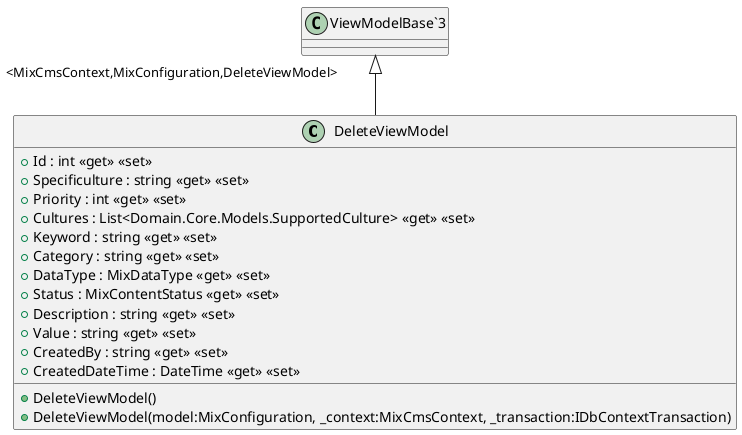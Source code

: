 @startuml
class DeleteViewModel {
    + Id : int <<get>> <<set>>
    + Specificulture : string <<get>> <<set>>
    + Priority : int <<get>> <<set>>
    + Cultures : List<Domain.Core.Models.SupportedCulture> <<get>> <<set>>
    + Keyword : string <<get>> <<set>>
    + Category : string <<get>> <<set>>
    + DataType : MixDataType <<get>> <<set>>
    + Status : MixContentStatus <<get>> <<set>>
    + Description : string <<get>> <<set>>
    + Value : string <<get>> <<set>>
    + CreatedBy : string <<get>> <<set>>
    + CreatedDateTime : DateTime <<get>> <<set>>
    + DeleteViewModel()
    + DeleteViewModel(model:MixConfiguration, _context:MixCmsContext, _transaction:IDbContextTransaction)
}
"ViewModelBase`3" "<MixCmsContext,MixConfiguration,DeleteViewModel>" <|-- DeleteViewModel
@enduml
